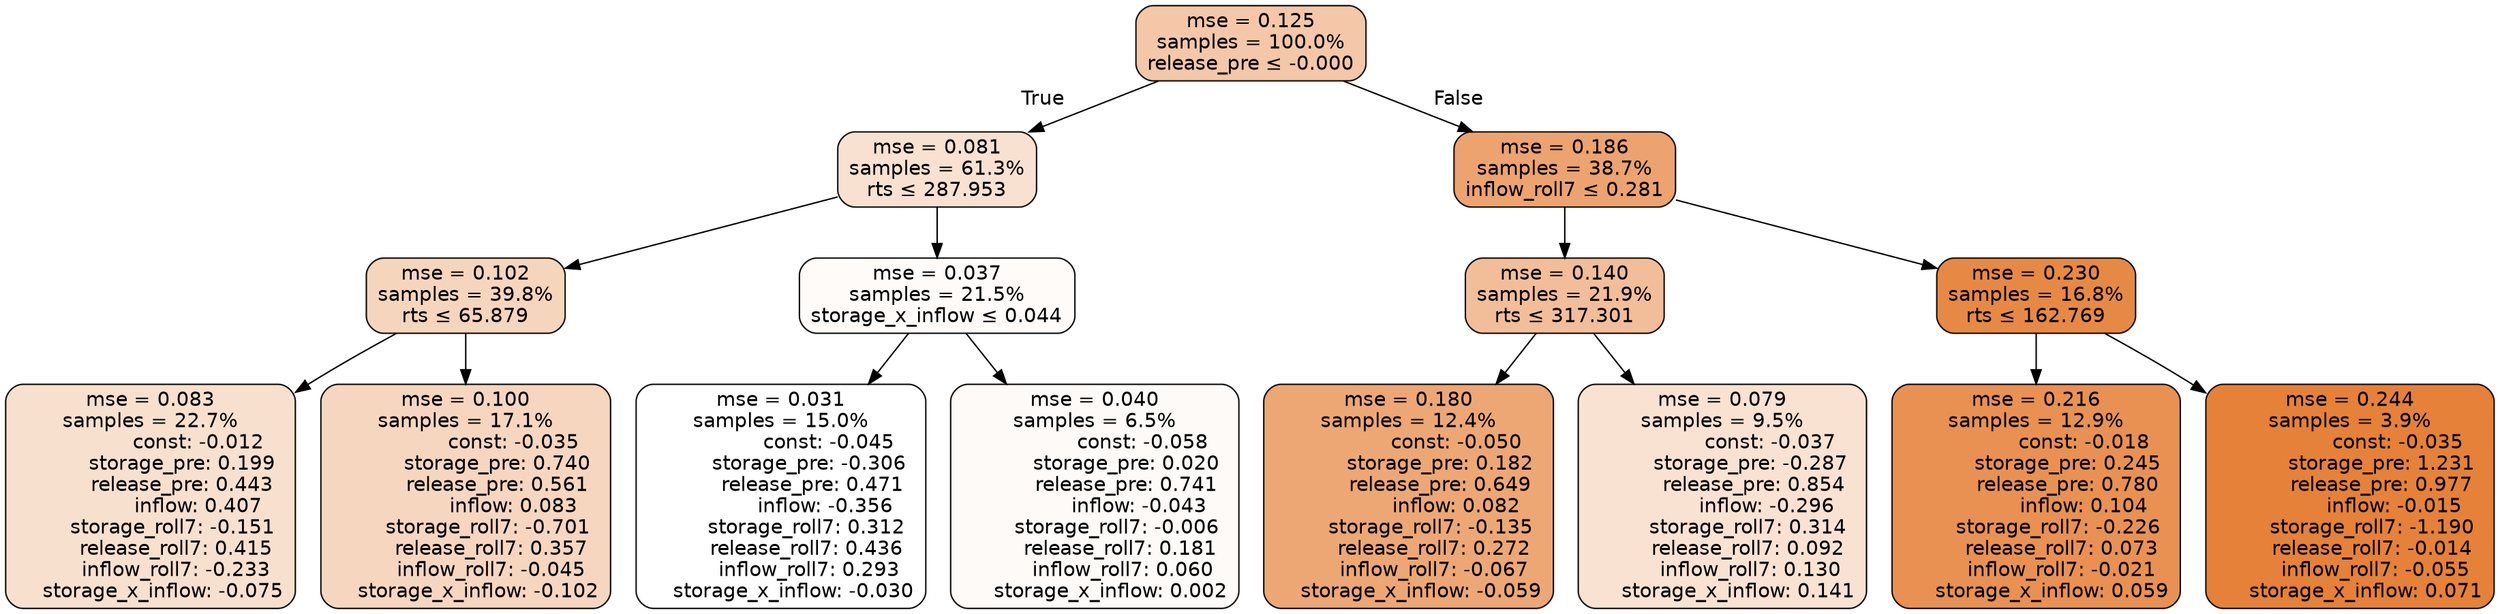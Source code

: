 digraph tree {
bgcolor="transparent"
node [shape=rectangle, style="filled, rounded", color="black", fontname=helvetica] ;
edge [fontname=helvetica] ;
	"0" [label="mse = 0.125
samples = 100.0%
release_pre &le; -0.000", fillcolor="#f3c7a7"]
	"1" [label="mse = 0.081
samples = 61.3%
rts &le; 287.953", fillcolor="#f8e1d0"]
	"2" [label="mse = 0.102
samples = 39.8%
rts &le; 65.879", fillcolor="#f6d5bd"]
	"3" [label="mse = 0.083
samples = 22.7%
               const: -0.012
          storage_pre: 0.199
          release_pre: 0.443
               inflow: 0.407
       storage_roll7: -0.151
        release_roll7: 0.415
        inflow_roll7: -0.233
    storage_x_inflow: -0.075", fillcolor="#f8e0ce"]
	"4" [label="mse = 0.100
samples = 17.1%
               const: -0.035
          storage_pre: 0.740
          release_pre: 0.561
               inflow: 0.083
       storage_roll7: -0.701
        release_roll7: 0.357
        inflow_roll7: -0.045
    storage_x_inflow: -0.102", fillcolor="#f6d6bf"]
	"5" [label="mse = 0.037
samples = 21.5%
storage_x_inflow &le; 0.044", fillcolor="#fefbf9"]
	"6" [label="mse = 0.031
samples = 15.0%
               const: -0.045
         storage_pre: -0.306
          release_pre: 0.471
              inflow: -0.356
        storage_roll7: 0.312
        release_roll7: 0.436
         inflow_roll7: 0.293
    storage_x_inflow: -0.030", fillcolor="#ffffff"]
	"7" [label="mse = 0.040
samples = 6.5%
               const: -0.058
          storage_pre: 0.020
          release_pre: 0.741
              inflow: -0.043
       storage_roll7: -0.006
        release_roll7: 0.181
         inflow_roll7: 0.060
     storage_x_inflow: 0.002", fillcolor="#fdfaf7"]
	"8" [label="mse = 0.186
samples = 38.7%
inflow_roll7 &le; 0.281", fillcolor="#eca36f"]
	"9" [label="mse = 0.140
samples = 21.9%
rts &le; 317.301", fillcolor="#f1be99"]
	"10" [label="mse = 0.180
samples = 12.4%
               const: -0.050
          storage_pre: 0.182
          release_pre: 0.649
               inflow: 0.082
       storage_roll7: -0.135
        release_roll7: 0.272
        inflow_roll7: -0.067
    storage_x_inflow: -0.059", fillcolor="#eca774"]
	"11" [label="mse = 0.079
samples = 9.5%
               const: -0.037
         storage_pre: -0.287
          release_pre: 0.854
              inflow: -0.296
        storage_roll7: 0.314
        release_roll7: 0.092
         inflow_roll7: 0.130
     storage_x_inflow: 0.141", fillcolor="#f9e2d2"]
	"12" [label="mse = 0.230
samples = 16.8%
rts &le; 162.769", fillcolor="#e68945"]
	"13" [label="mse = 0.216
samples = 12.9%
               const: -0.018
          storage_pre: 0.245
          release_pre: 0.780
               inflow: 0.104
       storage_roll7: -0.226
        release_roll7: 0.073
        inflow_roll7: -0.021
     storage_x_inflow: 0.059", fillcolor="#e89152"]
	"14" [label="mse = 0.244
samples = 3.9%
               const: -0.035
          storage_pre: 1.231
          release_pre: 0.977
              inflow: -0.015
       storage_roll7: -1.190
       release_roll7: -0.014
        inflow_roll7: -0.055
     storage_x_inflow: 0.071", fillcolor="#e58139"]

	"0" -> "1" [labeldistance=2.5, labelangle=45, headlabel="True"]
	"1" -> "2"
	"2" -> "3"
	"2" -> "4"
	"1" -> "5"
	"5" -> "6"
	"5" -> "7"
	"0" -> "8" [labeldistance=2.5, labelangle=-45, headlabel="False"]
	"8" -> "9"
	"9" -> "10"
	"9" -> "11"
	"8" -> "12"
	"12" -> "13"
	"12" -> "14"
}